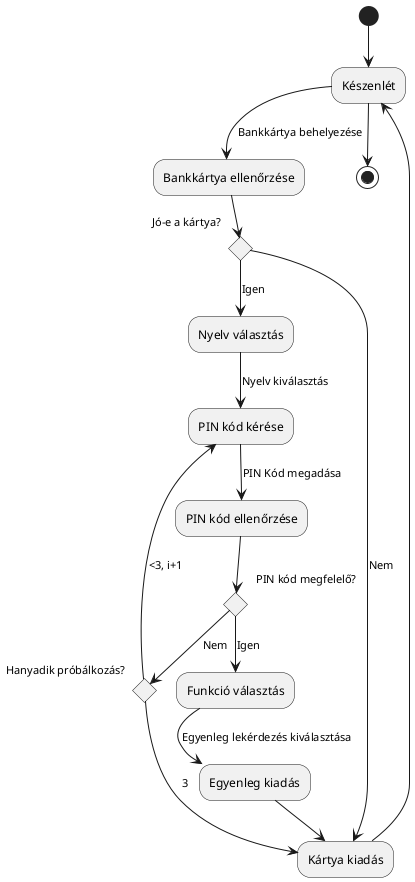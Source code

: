@startuml
(*) --> "Készenlét" as A1
A1 -->[Bankkártya behelyezése] "Bankkártya ellenőrzése" as A2
A2 -->if "Jó-e a kártya?" then
  -->[Nem] "Kártya kiadás" as A2n1
  --> A1
else
  -->[Igen] "Nyelv választás" as A2i1
  -->[Nyelv kiválasztás] "PIN kód kérése" as A2i2
  -->[PIN Kód megadása] "PIN kód ellenőrzése" as A2i3
  -->if "PIN kód megfelelő?" then
    -->[Nem] if "Hanyadik próbálkozás?" then
      -->[3] A2n1
    else
      -->[<3, i+1] A2i2
    endif
  else
    -->[Igen] "Funkció választás" as A2i3i1
    
    A2i3i1 -->[Egyenleg lekérdezés kiválasztása] "Egyenleg kiadás" as A2i3i2
    A2i3i2 --> A2n1
  endif
endif
A1 --> (*)
@enduml